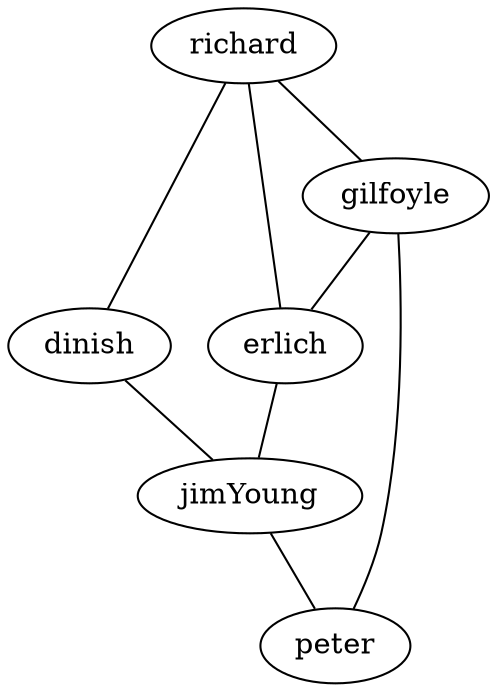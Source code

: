 graph{
    richard--dinish
    dinish--jimYoung
    richard--gilfoyle
    gilfoyle--peter
    gilfoyle--erlich
    richard--erlich
    erlich--jimYoung
    jimYoung--peter
}
